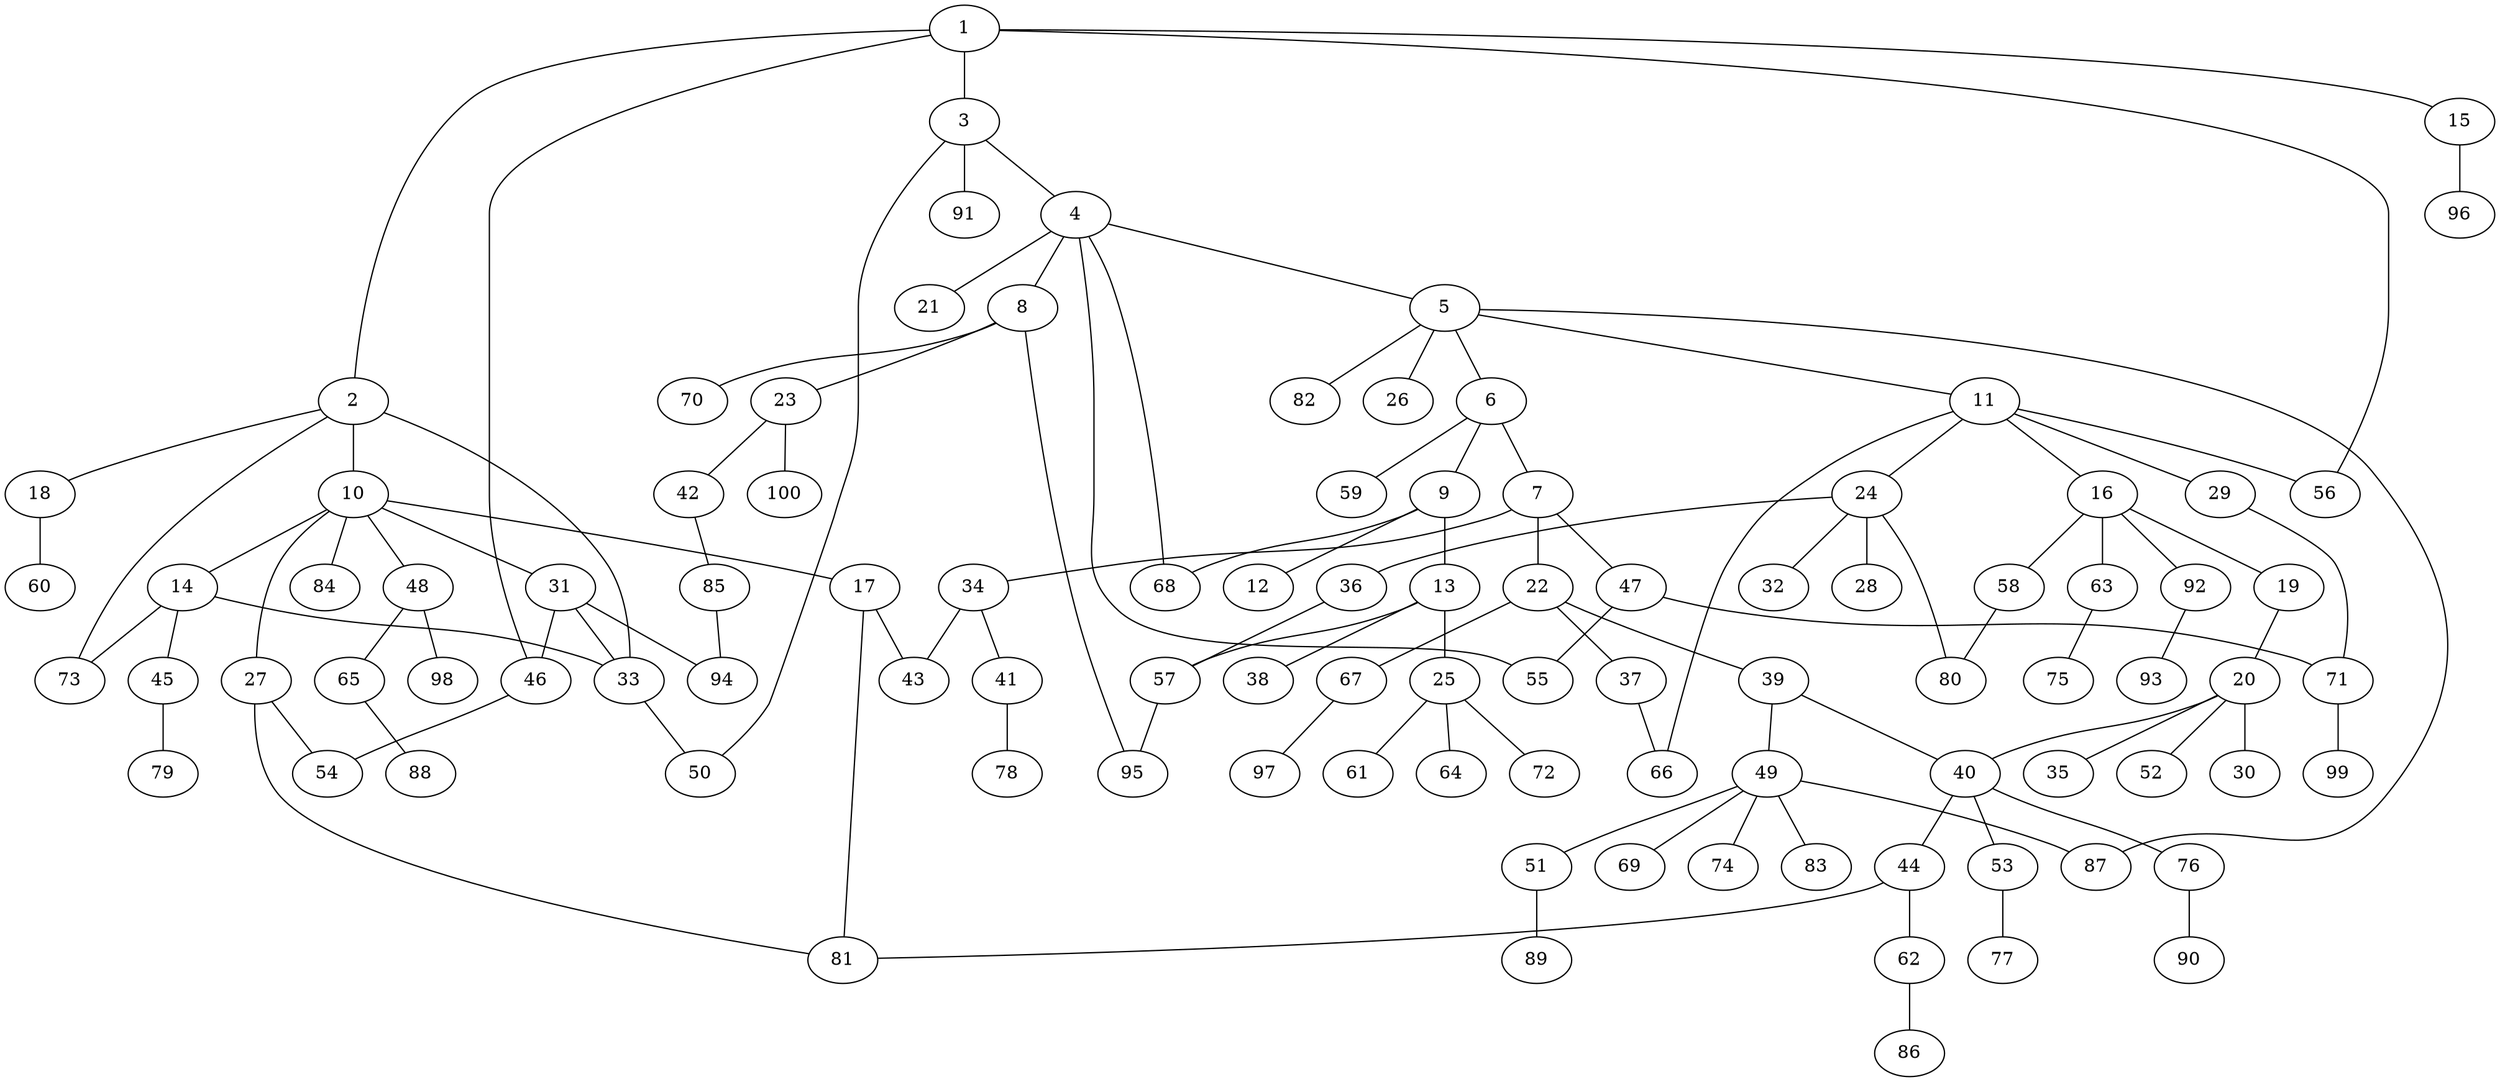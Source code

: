 graph graphname {1--2
1--3
1--15
1--46
1--56
2--10
2--18
2--33
2--73
3--4
3--50
3--91
4--5
4--8
4--21
4--55
4--68
5--6
5--11
5--26
5--82
5--87
6--7
6--9
6--59
7--22
7--34
7--47
8--23
8--70
8--95
9--12
9--13
9--68
10--14
10--17
10--27
10--31
10--48
10--84
11--16
11--24
11--29
11--56
11--66
13--25
13--38
13--57
14--33
14--45
14--73
15--96
16--19
16--58
16--63
16--92
17--43
17--81
18--60
19--20
20--30
20--35
20--40
20--52
22--37
22--39
22--67
23--42
23--100
24--28
24--32
24--36
24--80
25--61
25--64
25--72
27--54
27--81
29--71
31--33
31--46
31--94
33--50
34--41
34--43
36--57
37--66
39--40
39--49
40--44
40--53
40--76
41--78
42--85
44--62
44--81
45--79
46--54
47--55
47--71
48--65
48--98
49--51
49--69
49--74
49--83
49--87
51--89
53--77
57--95
58--80
62--86
63--75
65--88
67--97
71--99
76--90
85--94
92--93
}